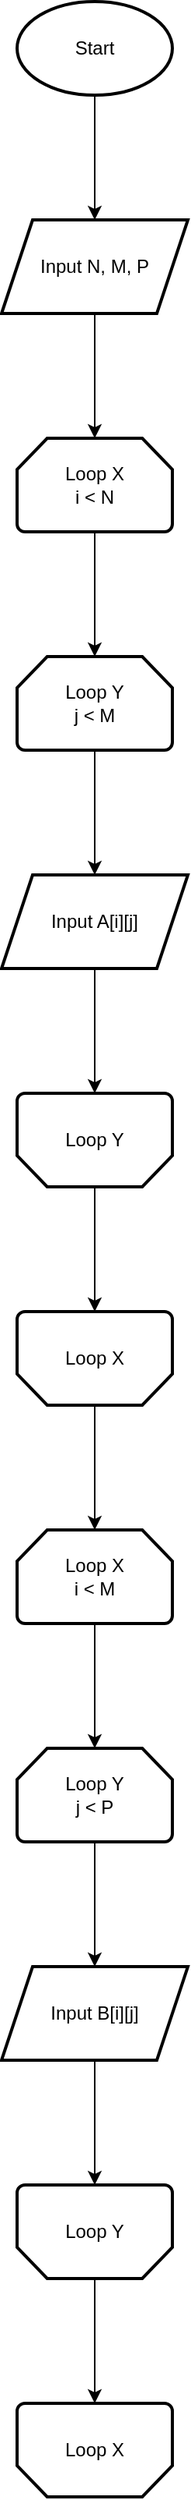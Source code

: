 <mxfile version="21.7.4" type="github">
  <diagram id="C5RBs43oDa-KdzZeNtuy" name="Page-1">
    <mxGraphModel dx="763" dy="482" grid="1" gridSize="10" guides="1" tooltips="1" connect="1" arrows="1" fold="1" page="1" pageScale="1" pageWidth="827" pageHeight="1169" math="0" shadow="0">
      <root>
        <mxCell id="WIyWlLk6GJQsqaUBKTNV-0" />
        <mxCell id="WIyWlLk6GJQsqaUBKTNV-1" parent="WIyWlLk6GJQsqaUBKTNV-0" />
        <mxCell id="HKxjh_wqK_dI9qvHyycY-34" value="" style="edgeStyle=orthogonalEdgeStyle;rounded=0;orthogonalLoop=1;jettySize=auto;html=1;" edge="1" parent="WIyWlLk6GJQsqaUBKTNV-1" source="HKxjh_wqK_dI9qvHyycY-0" target="HKxjh_wqK_dI9qvHyycY-33">
          <mxGeometry relative="1" as="geometry" />
        </mxCell>
        <mxCell id="HKxjh_wqK_dI9qvHyycY-0" value="Start" style="strokeWidth=2;html=1;shape=mxgraph.flowchart.start_1;whiteSpace=wrap;" vertex="1" parent="WIyWlLk6GJQsqaUBKTNV-1">
          <mxGeometry x="360" y="280" width="100" height="60" as="geometry" />
        </mxCell>
        <mxCell id="HKxjh_wqK_dI9qvHyycY-36" value="" style="edgeStyle=orthogonalEdgeStyle;rounded=0;orthogonalLoop=1;jettySize=auto;html=1;" edge="1" parent="WIyWlLk6GJQsqaUBKTNV-1" source="HKxjh_wqK_dI9qvHyycY-33" target="HKxjh_wqK_dI9qvHyycY-37">
          <mxGeometry relative="1" as="geometry">
            <mxPoint x="410" y="560" as="targetPoint" />
          </mxGeometry>
        </mxCell>
        <mxCell id="HKxjh_wqK_dI9qvHyycY-33" value="Input N, M, P" style="shape=parallelogram;perimeter=parallelogramPerimeter;whiteSpace=wrap;html=1;fixedSize=1;strokeWidth=2;" vertex="1" parent="WIyWlLk6GJQsqaUBKTNV-1">
          <mxGeometry x="350" y="420" width="120" height="60" as="geometry" />
        </mxCell>
        <mxCell id="HKxjh_wqK_dI9qvHyycY-39" value="" style="edgeStyle=orthogonalEdgeStyle;rounded=0;orthogonalLoop=1;jettySize=auto;html=1;" edge="1" parent="WIyWlLk6GJQsqaUBKTNV-1" source="HKxjh_wqK_dI9qvHyycY-37" target="HKxjh_wqK_dI9qvHyycY-40">
          <mxGeometry relative="1" as="geometry">
            <mxPoint x="410" y="700" as="targetPoint" />
          </mxGeometry>
        </mxCell>
        <mxCell id="HKxjh_wqK_dI9qvHyycY-37" value="Loop X&lt;br&gt;i &amp;lt; N" style="strokeWidth=2;html=1;shape=mxgraph.flowchart.loop_limit;whiteSpace=wrap;" vertex="1" parent="WIyWlLk6GJQsqaUBKTNV-1">
          <mxGeometry x="360" y="560" width="100" height="60" as="geometry" />
        </mxCell>
        <mxCell id="HKxjh_wqK_dI9qvHyycY-42" value="" style="edgeStyle=orthogonalEdgeStyle;rounded=0;orthogonalLoop=1;jettySize=auto;html=1;" edge="1" parent="WIyWlLk6GJQsqaUBKTNV-1" source="HKxjh_wqK_dI9qvHyycY-40" target="HKxjh_wqK_dI9qvHyycY-41">
          <mxGeometry relative="1" as="geometry" />
        </mxCell>
        <mxCell id="HKxjh_wqK_dI9qvHyycY-40" value="Loop Y&lt;br&gt;j &amp;lt; M" style="strokeWidth=2;html=1;shape=mxgraph.flowchart.loop_limit;whiteSpace=wrap;" vertex="1" parent="WIyWlLk6GJQsqaUBKTNV-1">
          <mxGeometry x="360" y="700" width="100" height="60" as="geometry" />
        </mxCell>
        <mxCell id="HKxjh_wqK_dI9qvHyycY-47" value="" style="edgeStyle=orthogonalEdgeStyle;rounded=0;orthogonalLoop=1;jettySize=auto;html=1;" edge="1" parent="WIyWlLk6GJQsqaUBKTNV-1" source="HKxjh_wqK_dI9qvHyycY-41" target="HKxjh_wqK_dI9qvHyycY-45">
          <mxGeometry relative="1" as="geometry" />
        </mxCell>
        <mxCell id="HKxjh_wqK_dI9qvHyycY-41" value="Input A[i][j]" style="shape=parallelogram;perimeter=parallelogramPerimeter;whiteSpace=wrap;html=1;fixedSize=1;strokeWidth=2;" vertex="1" parent="WIyWlLk6GJQsqaUBKTNV-1">
          <mxGeometry x="350" y="840" width="120" height="60" as="geometry" />
        </mxCell>
        <mxCell id="HKxjh_wqK_dI9qvHyycY-49" value="" style="edgeStyle=orthogonalEdgeStyle;rounded=0;orthogonalLoop=1;jettySize=auto;html=1;" edge="1" parent="WIyWlLk6GJQsqaUBKTNV-1" source="HKxjh_wqK_dI9qvHyycY-45" target="HKxjh_wqK_dI9qvHyycY-48">
          <mxGeometry relative="1" as="geometry" />
        </mxCell>
        <mxCell id="HKxjh_wqK_dI9qvHyycY-45" value="Loop Y" style="strokeWidth=2;html=1;shape=mxgraph.flowchart.loop_limit;whiteSpace=wrap;direction=west;" vertex="1" parent="WIyWlLk6GJQsqaUBKTNV-1">
          <mxGeometry x="360" y="980" width="100" height="60" as="geometry" />
        </mxCell>
        <mxCell id="HKxjh_wqK_dI9qvHyycY-59" value="" style="edgeStyle=orthogonalEdgeStyle;rounded=0;orthogonalLoop=1;jettySize=auto;html=1;" edge="1" parent="WIyWlLk6GJQsqaUBKTNV-1" source="HKxjh_wqK_dI9qvHyycY-48" target="HKxjh_wqK_dI9qvHyycY-51">
          <mxGeometry relative="1" as="geometry" />
        </mxCell>
        <mxCell id="HKxjh_wqK_dI9qvHyycY-48" value="Loop X" style="strokeWidth=2;html=1;shape=mxgraph.flowchart.loop_limit;whiteSpace=wrap;direction=west;" vertex="1" parent="WIyWlLk6GJQsqaUBKTNV-1">
          <mxGeometry x="360" y="1120" width="100" height="60" as="geometry" />
        </mxCell>
        <mxCell id="HKxjh_wqK_dI9qvHyycY-50" value="" style="edgeStyle=orthogonalEdgeStyle;rounded=0;orthogonalLoop=1;jettySize=auto;html=1;" edge="1" parent="WIyWlLk6GJQsqaUBKTNV-1" source="HKxjh_wqK_dI9qvHyycY-51" target="HKxjh_wqK_dI9qvHyycY-53">
          <mxGeometry relative="1" as="geometry">
            <mxPoint x="410" y="1400" as="targetPoint" />
          </mxGeometry>
        </mxCell>
        <mxCell id="HKxjh_wqK_dI9qvHyycY-51" value="Loop X&lt;br&gt;i &amp;lt; M" style="strokeWidth=2;html=1;shape=mxgraph.flowchart.loop_limit;whiteSpace=wrap;" vertex="1" parent="WIyWlLk6GJQsqaUBKTNV-1">
          <mxGeometry x="360" y="1260" width="100" height="60" as="geometry" />
        </mxCell>
        <mxCell id="HKxjh_wqK_dI9qvHyycY-52" value="" style="edgeStyle=orthogonalEdgeStyle;rounded=0;orthogonalLoop=1;jettySize=auto;html=1;" edge="1" parent="WIyWlLk6GJQsqaUBKTNV-1" source="HKxjh_wqK_dI9qvHyycY-53" target="HKxjh_wqK_dI9qvHyycY-55">
          <mxGeometry relative="1" as="geometry" />
        </mxCell>
        <mxCell id="HKxjh_wqK_dI9qvHyycY-53" value="Loop Y&lt;br&gt;j &amp;lt; P" style="strokeWidth=2;html=1;shape=mxgraph.flowchart.loop_limit;whiteSpace=wrap;" vertex="1" parent="WIyWlLk6GJQsqaUBKTNV-1">
          <mxGeometry x="360" y="1400" width="100" height="60" as="geometry" />
        </mxCell>
        <mxCell id="HKxjh_wqK_dI9qvHyycY-54" value="" style="edgeStyle=orthogonalEdgeStyle;rounded=0;orthogonalLoop=1;jettySize=auto;html=1;" edge="1" parent="WIyWlLk6GJQsqaUBKTNV-1" source="HKxjh_wqK_dI9qvHyycY-55" target="HKxjh_wqK_dI9qvHyycY-57">
          <mxGeometry relative="1" as="geometry" />
        </mxCell>
        <mxCell id="HKxjh_wqK_dI9qvHyycY-55" value="Input B[i][j]" style="shape=parallelogram;perimeter=parallelogramPerimeter;whiteSpace=wrap;html=1;fixedSize=1;strokeWidth=2;" vertex="1" parent="WIyWlLk6GJQsqaUBKTNV-1">
          <mxGeometry x="350" y="1540" width="120" height="60" as="geometry" />
        </mxCell>
        <mxCell id="HKxjh_wqK_dI9qvHyycY-56" value="" style="edgeStyle=orthogonalEdgeStyle;rounded=0;orthogonalLoop=1;jettySize=auto;html=1;" edge="1" parent="WIyWlLk6GJQsqaUBKTNV-1" source="HKxjh_wqK_dI9qvHyycY-57" target="HKxjh_wqK_dI9qvHyycY-58">
          <mxGeometry relative="1" as="geometry" />
        </mxCell>
        <mxCell id="HKxjh_wqK_dI9qvHyycY-57" value="Loop Y" style="strokeWidth=2;html=1;shape=mxgraph.flowchart.loop_limit;whiteSpace=wrap;direction=west;" vertex="1" parent="WIyWlLk6GJQsqaUBKTNV-1">
          <mxGeometry x="360" y="1680" width="100" height="60" as="geometry" />
        </mxCell>
        <mxCell id="HKxjh_wqK_dI9qvHyycY-58" value="Loop X" style="strokeWidth=2;html=1;shape=mxgraph.flowchart.loop_limit;whiteSpace=wrap;direction=west;" vertex="1" parent="WIyWlLk6GJQsqaUBKTNV-1">
          <mxGeometry x="360" y="1820" width="100" height="60" as="geometry" />
        </mxCell>
      </root>
    </mxGraphModel>
  </diagram>
</mxfile>
